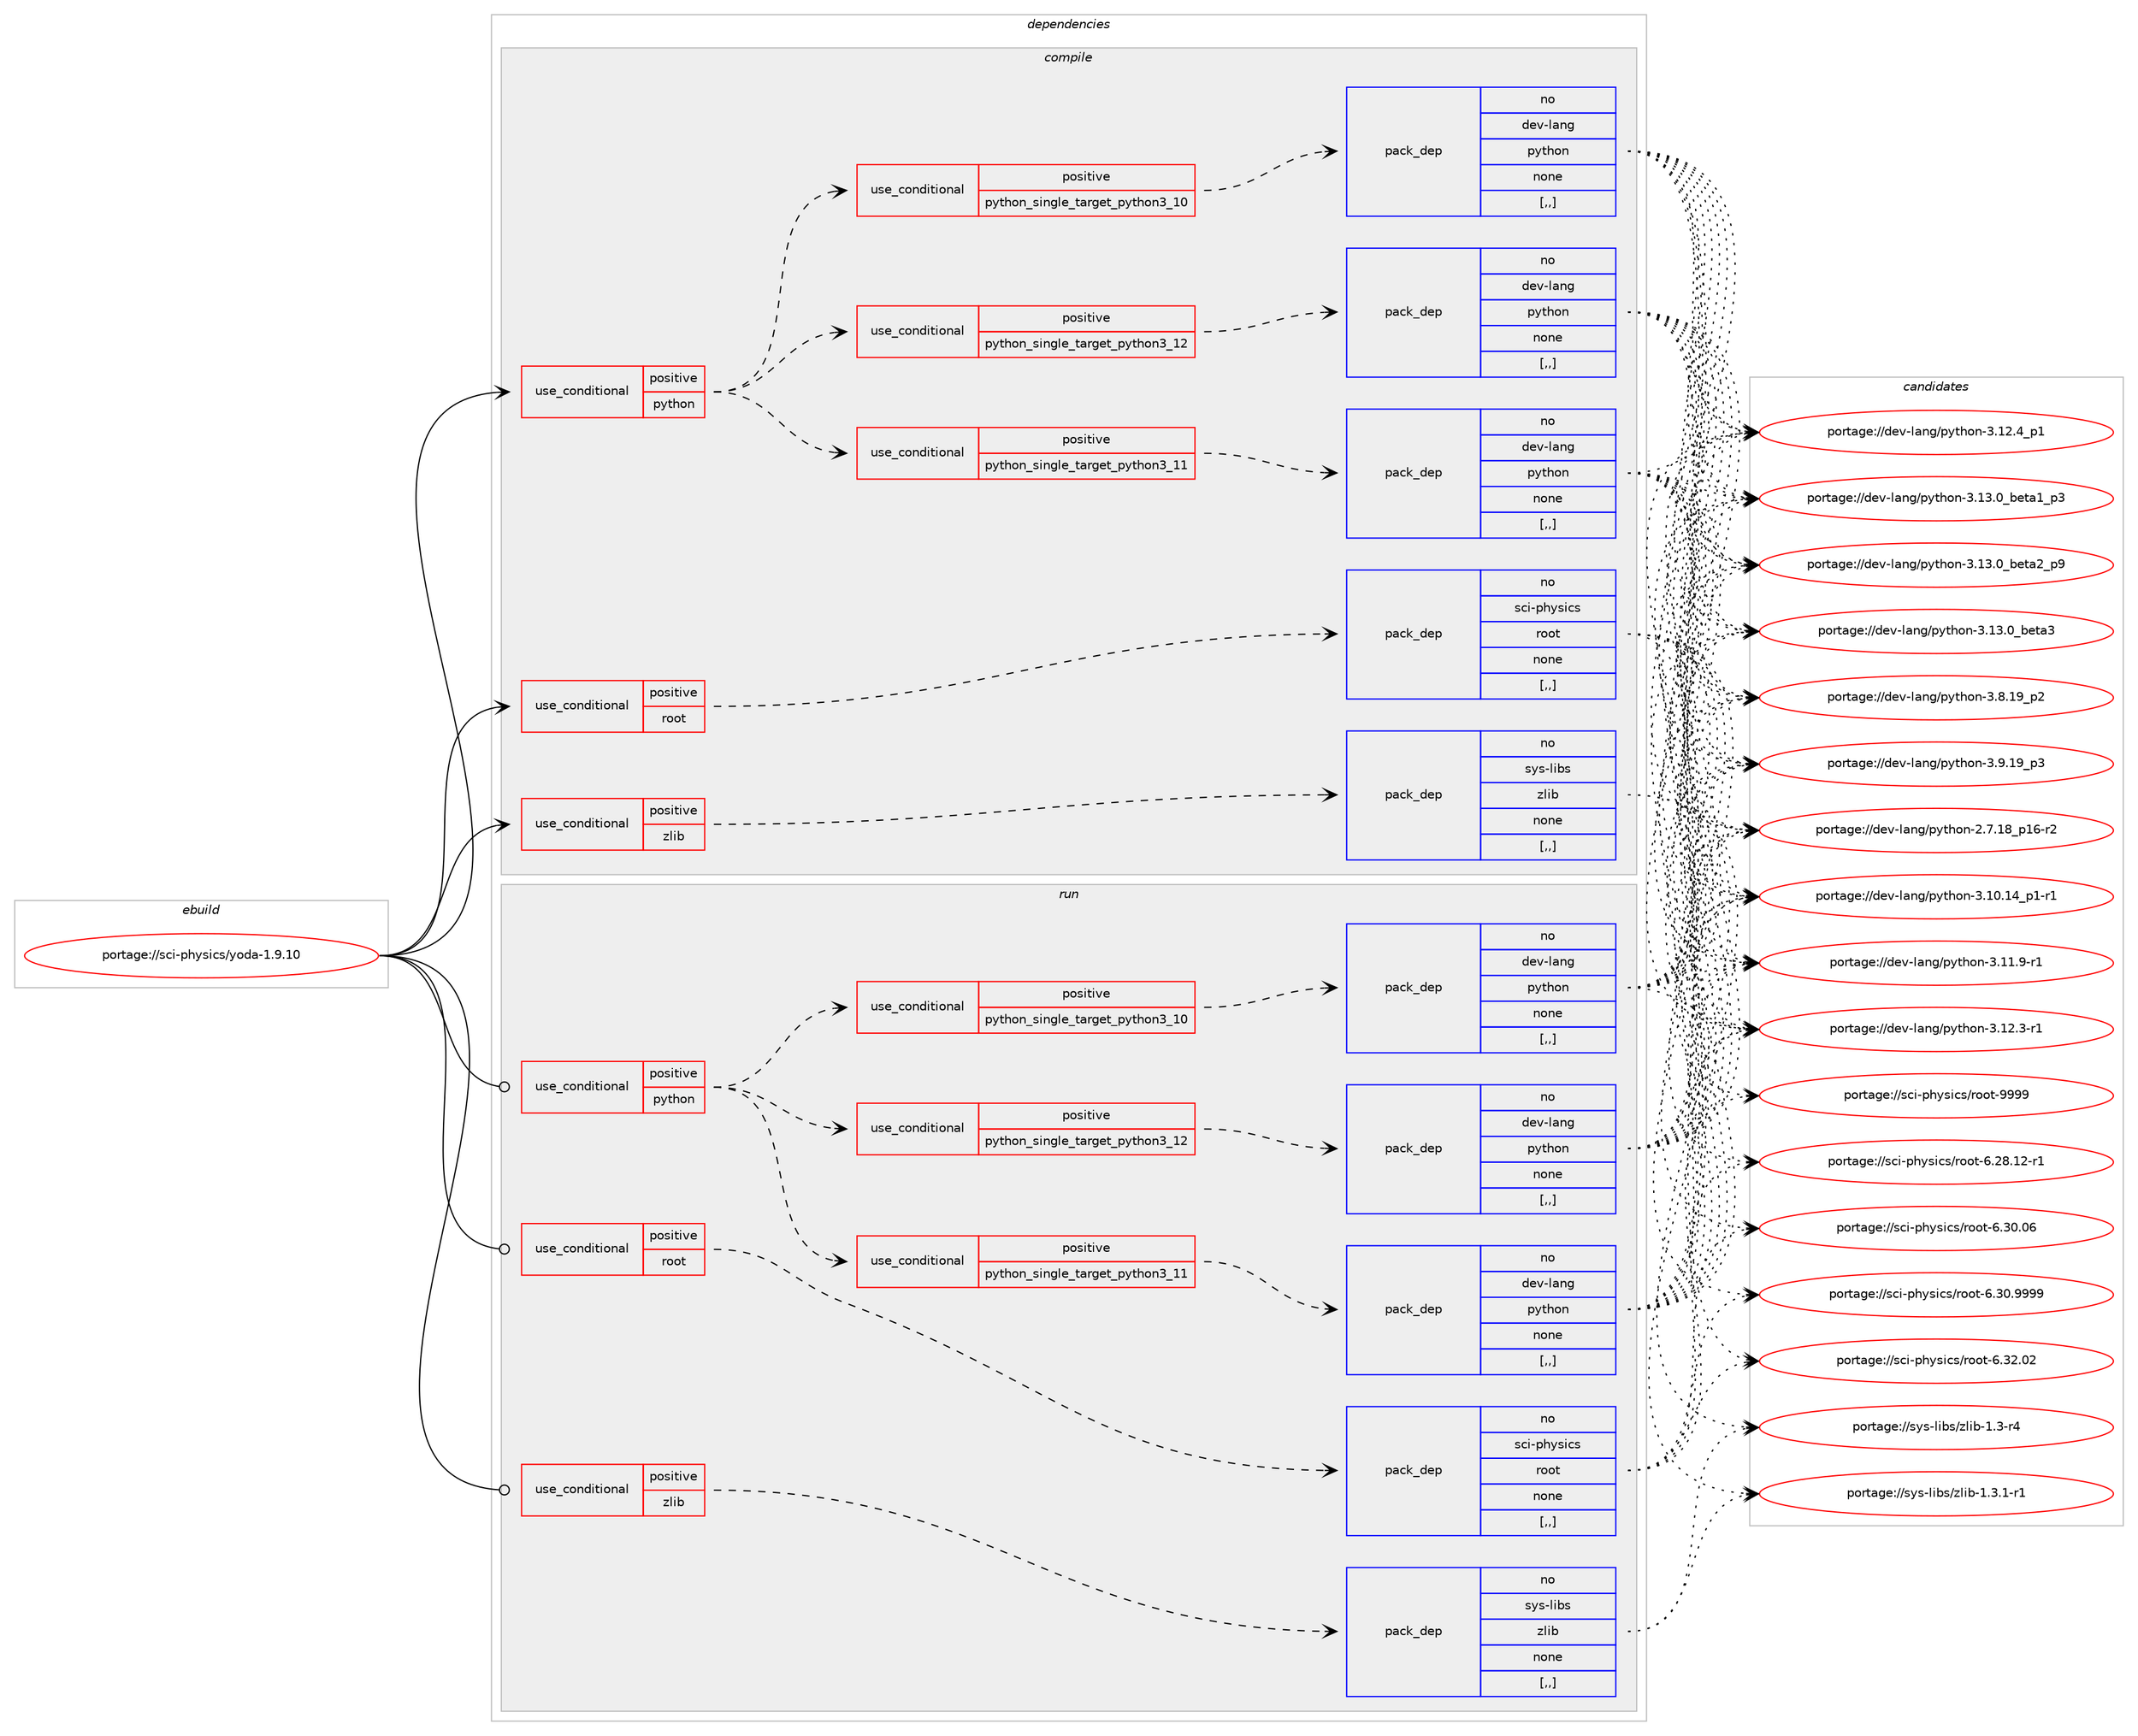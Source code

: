 digraph prolog {

# *************
# Graph options
# *************

newrank=true;
concentrate=true;
compound=true;
graph [rankdir=LR,fontname=Helvetica,fontsize=10,ranksep=1.5];#, ranksep=2.5, nodesep=0.2];
edge  [arrowhead=vee];
node  [fontname=Helvetica,fontsize=10];

# **********
# The ebuild
# **********

subgraph cluster_leftcol {
color=gray;
rank=same;
label=<<i>ebuild</i>>;
id [label="portage://sci-physics/yoda-1.9.10", color=red, width=4, href="../sci-physics/yoda-1.9.10.svg"];
}

# ****************
# The dependencies
# ****************

subgraph cluster_midcol {
color=gray;
label=<<i>dependencies</i>>;
subgraph cluster_compile {
fillcolor="#eeeeee";
style=filled;
label=<<i>compile</i>>;
subgraph cond107008 {
dependency402931 [label=<<TABLE BORDER="0" CELLBORDER="1" CELLSPACING="0" CELLPADDING="4"><TR><TD ROWSPAN="3" CELLPADDING="10">use_conditional</TD></TR><TR><TD>positive</TD></TR><TR><TD>python</TD></TR></TABLE>>, shape=none, color=red];
subgraph cond107009 {
dependency402932 [label=<<TABLE BORDER="0" CELLBORDER="1" CELLSPACING="0" CELLPADDING="4"><TR><TD ROWSPAN="3" CELLPADDING="10">use_conditional</TD></TR><TR><TD>positive</TD></TR><TR><TD>python_single_target_python3_10</TD></TR></TABLE>>, shape=none, color=red];
subgraph pack293079 {
dependency402933 [label=<<TABLE BORDER="0" CELLBORDER="1" CELLSPACING="0" CELLPADDING="4" WIDTH="220"><TR><TD ROWSPAN="6" CELLPADDING="30">pack_dep</TD></TR><TR><TD WIDTH="110">no</TD></TR><TR><TD>dev-lang</TD></TR><TR><TD>python</TD></TR><TR><TD>none</TD></TR><TR><TD>[,,]</TD></TR></TABLE>>, shape=none, color=blue];
}
dependency402932:e -> dependency402933:w [weight=20,style="dashed",arrowhead="vee"];
}
dependency402931:e -> dependency402932:w [weight=20,style="dashed",arrowhead="vee"];
subgraph cond107010 {
dependency402934 [label=<<TABLE BORDER="0" CELLBORDER="1" CELLSPACING="0" CELLPADDING="4"><TR><TD ROWSPAN="3" CELLPADDING="10">use_conditional</TD></TR><TR><TD>positive</TD></TR><TR><TD>python_single_target_python3_11</TD></TR></TABLE>>, shape=none, color=red];
subgraph pack293080 {
dependency402935 [label=<<TABLE BORDER="0" CELLBORDER="1" CELLSPACING="0" CELLPADDING="4" WIDTH="220"><TR><TD ROWSPAN="6" CELLPADDING="30">pack_dep</TD></TR><TR><TD WIDTH="110">no</TD></TR><TR><TD>dev-lang</TD></TR><TR><TD>python</TD></TR><TR><TD>none</TD></TR><TR><TD>[,,]</TD></TR></TABLE>>, shape=none, color=blue];
}
dependency402934:e -> dependency402935:w [weight=20,style="dashed",arrowhead="vee"];
}
dependency402931:e -> dependency402934:w [weight=20,style="dashed",arrowhead="vee"];
subgraph cond107011 {
dependency402936 [label=<<TABLE BORDER="0" CELLBORDER="1" CELLSPACING="0" CELLPADDING="4"><TR><TD ROWSPAN="3" CELLPADDING="10">use_conditional</TD></TR><TR><TD>positive</TD></TR><TR><TD>python_single_target_python3_12</TD></TR></TABLE>>, shape=none, color=red];
subgraph pack293081 {
dependency402937 [label=<<TABLE BORDER="0" CELLBORDER="1" CELLSPACING="0" CELLPADDING="4" WIDTH="220"><TR><TD ROWSPAN="6" CELLPADDING="30">pack_dep</TD></TR><TR><TD WIDTH="110">no</TD></TR><TR><TD>dev-lang</TD></TR><TR><TD>python</TD></TR><TR><TD>none</TD></TR><TR><TD>[,,]</TD></TR></TABLE>>, shape=none, color=blue];
}
dependency402936:e -> dependency402937:w [weight=20,style="dashed",arrowhead="vee"];
}
dependency402931:e -> dependency402936:w [weight=20,style="dashed",arrowhead="vee"];
}
id:e -> dependency402931:w [weight=20,style="solid",arrowhead="vee"];
subgraph cond107012 {
dependency402938 [label=<<TABLE BORDER="0" CELLBORDER="1" CELLSPACING="0" CELLPADDING="4"><TR><TD ROWSPAN="3" CELLPADDING="10">use_conditional</TD></TR><TR><TD>positive</TD></TR><TR><TD>root</TD></TR></TABLE>>, shape=none, color=red];
subgraph pack293082 {
dependency402939 [label=<<TABLE BORDER="0" CELLBORDER="1" CELLSPACING="0" CELLPADDING="4" WIDTH="220"><TR><TD ROWSPAN="6" CELLPADDING="30">pack_dep</TD></TR><TR><TD WIDTH="110">no</TD></TR><TR><TD>sci-physics</TD></TR><TR><TD>root</TD></TR><TR><TD>none</TD></TR><TR><TD>[,,]</TD></TR></TABLE>>, shape=none, color=blue];
}
dependency402938:e -> dependency402939:w [weight=20,style="dashed",arrowhead="vee"];
}
id:e -> dependency402938:w [weight=20,style="solid",arrowhead="vee"];
subgraph cond107013 {
dependency402940 [label=<<TABLE BORDER="0" CELLBORDER="1" CELLSPACING="0" CELLPADDING="4"><TR><TD ROWSPAN="3" CELLPADDING="10">use_conditional</TD></TR><TR><TD>positive</TD></TR><TR><TD>zlib</TD></TR></TABLE>>, shape=none, color=red];
subgraph pack293083 {
dependency402941 [label=<<TABLE BORDER="0" CELLBORDER="1" CELLSPACING="0" CELLPADDING="4" WIDTH="220"><TR><TD ROWSPAN="6" CELLPADDING="30">pack_dep</TD></TR><TR><TD WIDTH="110">no</TD></TR><TR><TD>sys-libs</TD></TR><TR><TD>zlib</TD></TR><TR><TD>none</TD></TR><TR><TD>[,,]</TD></TR></TABLE>>, shape=none, color=blue];
}
dependency402940:e -> dependency402941:w [weight=20,style="dashed",arrowhead="vee"];
}
id:e -> dependency402940:w [weight=20,style="solid",arrowhead="vee"];
}
subgraph cluster_compileandrun {
fillcolor="#eeeeee";
style=filled;
label=<<i>compile and run</i>>;
}
subgraph cluster_run {
fillcolor="#eeeeee";
style=filled;
label=<<i>run</i>>;
subgraph cond107014 {
dependency402942 [label=<<TABLE BORDER="0" CELLBORDER="1" CELLSPACING="0" CELLPADDING="4"><TR><TD ROWSPAN="3" CELLPADDING="10">use_conditional</TD></TR><TR><TD>positive</TD></TR><TR><TD>python</TD></TR></TABLE>>, shape=none, color=red];
subgraph cond107015 {
dependency402943 [label=<<TABLE BORDER="0" CELLBORDER="1" CELLSPACING="0" CELLPADDING="4"><TR><TD ROWSPAN="3" CELLPADDING="10">use_conditional</TD></TR><TR><TD>positive</TD></TR><TR><TD>python_single_target_python3_10</TD></TR></TABLE>>, shape=none, color=red];
subgraph pack293084 {
dependency402944 [label=<<TABLE BORDER="0" CELLBORDER="1" CELLSPACING="0" CELLPADDING="4" WIDTH="220"><TR><TD ROWSPAN="6" CELLPADDING="30">pack_dep</TD></TR><TR><TD WIDTH="110">no</TD></TR><TR><TD>dev-lang</TD></TR><TR><TD>python</TD></TR><TR><TD>none</TD></TR><TR><TD>[,,]</TD></TR></TABLE>>, shape=none, color=blue];
}
dependency402943:e -> dependency402944:w [weight=20,style="dashed",arrowhead="vee"];
}
dependency402942:e -> dependency402943:w [weight=20,style="dashed",arrowhead="vee"];
subgraph cond107016 {
dependency402945 [label=<<TABLE BORDER="0" CELLBORDER="1" CELLSPACING="0" CELLPADDING="4"><TR><TD ROWSPAN="3" CELLPADDING="10">use_conditional</TD></TR><TR><TD>positive</TD></TR><TR><TD>python_single_target_python3_11</TD></TR></TABLE>>, shape=none, color=red];
subgraph pack293085 {
dependency402946 [label=<<TABLE BORDER="0" CELLBORDER="1" CELLSPACING="0" CELLPADDING="4" WIDTH="220"><TR><TD ROWSPAN="6" CELLPADDING="30">pack_dep</TD></TR><TR><TD WIDTH="110">no</TD></TR><TR><TD>dev-lang</TD></TR><TR><TD>python</TD></TR><TR><TD>none</TD></TR><TR><TD>[,,]</TD></TR></TABLE>>, shape=none, color=blue];
}
dependency402945:e -> dependency402946:w [weight=20,style="dashed",arrowhead="vee"];
}
dependency402942:e -> dependency402945:w [weight=20,style="dashed",arrowhead="vee"];
subgraph cond107017 {
dependency402947 [label=<<TABLE BORDER="0" CELLBORDER="1" CELLSPACING="0" CELLPADDING="4"><TR><TD ROWSPAN="3" CELLPADDING="10">use_conditional</TD></TR><TR><TD>positive</TD></TR><TR><TD>python_single_target_python3_12</TD></TR></TABLE>>, shape=none, color=red];
subgraph pack293086 {
dependency402948 [label=<<TABLE BORDER="0" CELLBORDER="1" CELLSPACING="0" CELLPADDING="4" WIDTH="220"><TR><TD ROWSPAN="6" CELLPADDING="30">pack_dep</TD></TR><TR><TD WIDTH="110">no</TD></TR><TR><TD>dev-lang</TD></TR><TR><TD>python</TD></TR><TR><TD>none</TD></TR><TR><TD>[,,]</TD></TR></TABLE>>, shape=none, color=blue];
}
dependency402947:e -> dependency402948:w [weight=20,style="dashed",arrowhead="vee"];
}
dependency402942:e -> dependency402947:w [weight=20,style="dashed",arrowhead="vee"];
}
id:e -> dependency402942:w [weight=20,style="solid",arrowhead="odot"];
subgraph cond107018 {
dependency402949 [label=<<TABLE BORDER="0" CELLBORDER="1" CELLSPACING="0" CELLPADDING="4"><TR><TD ROWSPAN="3" CELLPADDING="10">use_conditional</TD></TR><TR><TD>positive</TD></TR><TR><TD>root</TD></TR></TABLE>>, shape=none, color=red];
subgraph pack293087 {
dependency402950 [label=<<TABLE BORDER="0" CELLBORDER="1" CELLSPACING="0" CELLPADDING="4" WIDTH="220"><TR><TD ROWSPAN="6" CELLPADDING="30">pack_dep</TD></TR><TR><TD WIDTH="110">no</TD></TR><TR><TD>sci-physics</TD></TR><TR><TD>root</TD></TR><TR><TD>none</TD></TR><TR><TD>[,,]</TD></TR></TABLE>>, shape=none, color=blue];
}
dependency402949:e -> dependency402950:w [weight=20,style="dashed",arrowhead="vee"];
}
id:e -> dependency402949:w [weight=20,style="solid",arrowhead="odot"];
subgraph cond107019 {
dependency402951 [label=<<TABLE BORDER="0" CELLBORDER="1" CELLSPACING="0" CELLPADDING="4"><TR><TD ROWSPAN="3" CELLPADDING="10">use_conditional</TD></TR><TR><TD>positive</TD></TR><TR><TD>zlib</TD></TR></TABLE>>, shape=none, color=red];
subgraph pack293088 {
dependency402952 [label=<<TABLE BORDER="0" CELLBORDER="1" CELLSPACING="0" CELLPADDING="4" WIDTH="220"><TR><TD ROWSPAN="6" CELLPADDING="30">pack_dep</TD></TR><TR><TD WIDTH="110">no</TD></TR><TR><TD>sys-libs</TD></TR><TR><TD>zlib</TD></TR><TR><TD>none</TD></TR><TR><TD>[,,]</TD></TR></TABLE>>, shape=none, color=blue];
}
dependency402951:e -> dependency402952:w [weight=20,style="dashed",arrowhead="vee"];
}
id:e -> dependency402951:w [weight=20,style="solid",arrowhead="odot"];
}
}

# **************
# The candidates
# **************

subgraph cluster_choices {
rank=same;
color=gray;
label=<<i>candidates</i>>;

subgraph choice293079 {
color=black;
nodesep=1;
choice100101118451089711010347112121116104111110455046554649569511249544511450 [label="portage://dev-lang/python-2.7.18_p16-r2", color=red, width=4,href="../dev-lang/python-2.7.18_p16-r2.svg"];
choice100101118451089711010347112121116104111110455146494846495295112494511449 [label="portage://dev-lang/python-3.10.14_p1-r1", color=red, width=4,href="../dev-lang/python-3.10.14_p1-r1.svg"];
choice100101118451089711010347112121116104111110455146494946574511449 [label="portage://dev-lang/python-3.11.9-r1", color=red, width=4,href="../dev-lang/python-3.11.9-r1.svg"];
choice100101118451089711010347112121116104111110455146495046514511449 [label="portage://dev-lang/python-3.12.3-r1", color=red, width=4,href="../dev-lang/python-3.12.3-r1.svg"];
choice100101118451089711010347112121116104111110455146495046529511249 [label="portage://dev-lang/python-3.12.4_p1", color=red, width=4,href="../dev-lang/python-3.12.4_p1.svg"];
choice10010111845108971101034711212111610411111045514649514648959810111697499511251 [label="portage://dev-lang/python-3.13.0_beta1_p3", color=red, width=4,href="../dev-lang/python-3.13.0_beta1_p3.svg"];
choice10010111845108971101034711212111610411111045514649514648959810111697509511257 [label="portage://dev-lang/python-3.13.0_beta2_p9", color=red, width=4,href="../dev-lang/python-3.13.0_beta2_p9.svg"];
choice1001011184510897110103471121211161041111104551464951464895981011169751 [label="portage://dev-lang/python-3.13.0_beta3", color=red, width=4,href="../dev-lang/python-3.13.0_beta3.svg"];
choice100101118451089711010347112121116104111110455146564649579511250 [label="portage://dev-lang/python-3.8.19_p2", color=red, width=4,href="../dev-lang/python-3.8.19_p2.svg"];
choice100101118451089711010347112121116104111110455146574649579511251 [label="portage://dev-lang/python-3.9.19_p3", color=red, width=4,href="../dev-lang/python-3.9.19_p3.svg"];
dependency402933:e -> choice100101118451089711010347112121116104111110455046554649569511249544511450:w [style=dotted,weight="100"];
dependency402933:e -> choice100101118451089711010347112121116104111110455146494846495295112494511449:w [style=dotted,weight="100"];
dependency402933:e -> choice100101118451089711010347112121116104111110455146494946574511449:w [style=dotted,weight="100"];
dependency402933:e -> choice100101118451089711010347112121116104111110455146495046514511449:w [style=dotted,weight="100"];
dependency402933:e -> choice100101118451089711010347112121116104111110455146495046529511249:w [style=dotted,weight="100"];
dependency402933:e -> choice10010111845108971101034711212111610411111045514649514648959810111697499511251:w [style=dotted,weight="100"];
dependency402933:e -> choice10010111845108971101034711212111610411111045514649514648959810111697509511257:w [style=dotted,weight="100"];
dependency402933:e -> choice1001011184510897110103471121211161041111104551464951464895981011169751:w [style=dotted,weight="100"];
dependency402933:e -> choice100101118451089711010347112121116104111110455146564649579511250:w [style=dotted,weight="100"];
dependency402933:e -> choice100101118451089711010347112121116104111110455146574649579511251:w [style=dotted,weight="100"];
}
subgraph choice293080 {
color=black;
nodesep=1;
choice100101118451089711010347112121116104111110455046554649569511249544511450 [label="portage://dev-lang/python-2.7.18_p16-r2", color=red, width=4,href="../dev-lang/python-2.7.18_p16-r2.svg"];
choice100101118451089711010347112121116104111110455146494846495295112494511449 [label="portage://dev-lang/python-3.10.14_p1-r1", color=red, width=4,href="../dev-lang/python-3.10.14_p1-r1.svg"];
choice100101118451089711010347112121116104111110455146494946574511449 [label="portage://dev-lang/python-3.11.9-r1", color=red, width=4,href="../dev-lang/python-3.11.9-r1.svg"];
choice100101118451089711010347112121116104111110455146495046514511449 [label="portage://dev-lang/python-3.12.3-r1", color=red, width=4,href="../dev-lang/python-3.12.3-r1.svg"];
choice100101118451089711010347112121116104111110455146495046529511249 [label="portage://dev-lang/python-3.12.4_p1", color=red, width=4,href="../dev-lang/python-3.12.4_p1.svg"];
choice10010111845108971101034711212111610411111045514649514648959810111697499511251 [label="portage://dev-lang/python-3.13.0_beta1_p3", color=red, width=4,href="../dev-lang/python-3.13.0_beta1_p3.svg"];
choice10010111845108971101034711212111610411111045514649514648959810111697509511257 [label="portage://dev-lang/python-3.13.0_beta2_p9", color=red, width=4,href="../dev-lang/python-3.13.0_beta2_p9.svg"];
choice1001011184510897110103471121211161041111104551464951464895981011169751 [label="portage://dev-lang/python-3.13.0_beta3", color=red, width=4,href="../dev-lang/python-3.13.0_beta3.svg"];
choice100101118451089711010347112121116104111110455146564649579511250 [label="portage://dev-lang/python-3.8.19_p2", color=red, width=4,href="../dev-lang/python-3.8.19_p2.svg"];
choice100101118451089711010347112121116104111110455146574649579511251 [label="portage://dev-lang/python-3.9.19_p3", color=red, width=4,href="../dev-lang/python-3.9.19_p3.svg"];
dependency402935:e -> choice100101118451089711010347112121116104111110455046554649569511249544511450:w [style=dotted,weight="100"];
dependency402935:e -> choice100101118451089711010347112121116104111110455146494846495295112494511449:w [style=dotted,weight="100"];
dependency402935:e -> choice100101118451089711010347112121116104111110455146494946574511449:w [style=dotted,weight="100"];
dependency402935:e -> choice100101118451089711010347112121116104111110455146495046514511449:w [style=dotted,weight="100"];
dependency402935:e -> choice100101118451089711010347112121116104111110455146495046529511249:w [style=dotted,weight="100"];
dependency402935:e -> choice10010111845108971101034711212111610411111045514649514648959810111697499511251:w [style=dotted,weight="100"];
dependency402935:e -> choice10010111845108971101034711212111610411111045514649514648959810111697509511257:w [style=dotted,weight="100"];
dependency402935:e -> choice1001011184510897110103471121211161041111104551464951464895981011169751:w [style=dotted,weight="100"];
dependency402935:e -> choice100101118451089711010347112121116104111110455146564649579511250:w [style=dotted,weight="100"];
dependency402935:e -> choice100101118451089711010347112121116104111110455146574649579511251:w [style=dotted,weight="100"];
}
subgraph choice293081 {
color=black;
nodesep=1;
choice100101118451089711010347112121116104111110455046554649569511249544511450 [label="portage://dev-lang/python-2.7.18_p16-r2", color=red, width=4,href="../dev-lang/python-2.7.18_p16-r2.svg"];
choice100101118451089711010347112121116104111110455146494846495295112494511449 [label="portage://dev-lang/python-3.10.14_p1-r1", color=red, width=4,href="../dev-lang/python-3.10.14_p1-r1.svg"];
choice100101118451089711010347112121116104111110455146494946574511449 [label="portage://dev-lang/python-3.11.9-r1", color=red, width=4,href="../dev-lang/python-3.11.9-r1.svg"];
choice100101118451089711010347112121116104111110455146495046514511449 [label="portage://dev-lang/python-3.12.3-r1", color=red, width=4,href="../dev-lang/python-3.12.3-r1.svg"];
choice100101118451089711010347112121116104111110455146495046529511249 [label="portage://dev-lang/python-3.12.4_p1", color=red, width=4,href="../dev-lang/python-3.12.4_p1.svg"];
choice10010111845108971101034711212111610411111045514649514648959810111697499511251 [label="portage://dev-lang/python-3.13.0_beta1_p3", color=red, width=4,href="../dev-lang/python-3.13.0_beta1_p3.svg"];
choice10010111845108971101034711212111610411111045514649514648959810111697509511257 [label="portage://dev-lang/python-3.13.0_beta2_p9", color=red, width=4,href="../dev-lang/python-3.13.0_beta2_p9.svg"];
choice1001011184510897110103471121211161041111104551464951464895981011169751 [label="portage://dev-lang/python-3.13.0_beta3", color=red, width=4,href="../dev-lang/python-3.13.0_beta3.svg"];
choice100101118451089711010347112121116104111110455146564649579511250 [label="portage://dev-lang/python-3.8.19_p2", color=red, width=4,href="../dev-lang/python-3.8.19_p2.svg"];
choice100101118451089711010347112121116104111110455146574649579511251 [label="portage://dev-lang/python-3.9.19_p3", color=red, width=4,href="../dev-lang/python-3.9.19_p3.svg"];
dependency402937:e -> choice100101118451089711010347112121116104111110455046554649569511249544511450:w [style=dotted,weight="100"];
dependency402937:e -> choice100101118451089711010347112121116104111110455146494846495295112494511449:w [style=dotted,weight="100"];
dependency402937:e -> choice100101118451089711010347112121116104111110455146494946574511449:w [style=dotted,weight="100"];
dependency402937:e -> choice100101118451089711010347112121116104111110455146495046514511449:w [style=dotted,weight="100"];
dependency402937:e -> choice100101118451089711010347112121116104111110455146495046529511249:w [style=dotted,weight="100"];
dependency402937:e -> choice10010111845108971101034711212111610411111045514649514648959810111697499511251:w [style=dotted,weight="100"];
dependency402937:e -> choice10010111845108971101034711212111610411111045514649514648959810111697509511257:w [style=dotted,weight="100"];
dependency402937:e -> choice1001011184510897110103471121211161041111104551464951464895981011169751:w [style=dotted,weight="100"];
dependency402937:e -> choice100101118451089711010347112121116104111110455146564649579511250:w [style=dotted,weight="100"];
dependency402937:e -> choice100101118451089711010347112121116104111110455146574649579511251:w [style=dotted,weight="100"];
}
subgraph choice293082 {
color=black;
nodesep=1;
choice1159910545112104121115105991154711411111111645544650564649504511449 [label="portage://sci-physics/root-6.28.12-r1", color=red, width=4,href="../sci-physics/root-6.28.12-r1.svg"];
choice115991054511210412111510599115471141111111164554465148464854 [label="portage://sci-physics/root-6.30.06", color=red, width=4,href="../sci-physics/root-6.30.06.svg"];
choice1159910545112104121115105991154711411111111645544651484657575757 [label="portage://sci-physics/root-6.30.9999", color=red, width=4,href="../sci-physics/root-6.30.9999.svg"];
choice115991054511210412111510599115471141111111164554465150464850 [label="portage://sci-physics/root-6.32.02", color=red, width=4,href="../sci-physics/root-6.32.02.svg"];
choice115991054511210412111510599115471141111111164557575757 [label="portage://sci-physics/root-9999", color=red, width=4,href="../sci-physics/root-9999.svg"];
dependency402939:e -> choice1159910545112104121115105991154711411111111645544650564649504511449:w [style=dotted,weight="100"];
dependency402939:e -> choice115991054511210412111510599115471141111111164554465148464854:w [style=dotted,weight="100"];
dependency402939:e -> choice1159910545112104121115105991154711411111111645544651484657575757:w [style=dotted,weight="100"];
dependency402939:e -> choice115991054511210412111510599115471141111111164554465150464850:w [style=dotted,weight="100"];
dependency402939:e -> choice115991054511210412111510599115471141111111164557575757:w [style=dotted,weight="100"];
}
subgraph choice293083 {
color=black;
nodesep=1;
choice11512111545108105981154712210810598454946514511452 [label="portage://sys-libs/zlib-1.3-r4", color=red, width=4,href="../sys-libs/zlib-1.3-r4.svg"];
choice115121115451081059811547122108105984549465146494511449 [label="portage://sys-libs/zlib-1.3.1-r1", color=red, width=4,href="../sys-libs/zlib-1.3.1-r1.svg"];
dependency402941:e -> choice11512111545108105981154712210810598454946514511452:w [style=dotted,weight="100"];
dependency402941:e -> choice115121115451081059811547122108105984549465146494511449:w [style=dotted,weight="100"];
}
subgraph choice293084 {
color=black;
nodesep=1;
choice100101118451089711010347112121116104111110455046554649569511249544511450 [label="portage://dev-lang/python-2.7.18_p16-r2", color=red, width=4,href="../dev-lang/python-2.7.18_p16-r2.svg"];
choice100101118451089711010347112121116104111110455146494846495295112494511449 [label="portage://dev-lang/python-3.10.14_p1-r1", color=red, width=4,href="../dev-lang/python-3.10.14_p1-r1.svg"];
choice100101118451089711010347112121116104111110455146494946574511449 [label="portage://dev-lang/python-3.11.9-r1", color=red, width=4,href="../dev-lang/python-3.11.9-r1.svg"];
choice100101118451089711010347112121116104111110455146495046514511449 [label="portage://dev-lang/python-3.12.3-r1", color=red, width=4,href="../dev-lang/python-3.12.3-r1.svg"];
choice100101118451089711010347112121116104111110455146495046529511249 [label="portage://dev-lang/python-3.12.4_p1", color=red, width=4,href="../dev-lang/python-3.12.4_p1.svg"];
choice10010111845108971101034711212111610411111045514649514648959810111697499511251 [label="portage://dev-lang/python-3.13.0_beta1_p3", color=red, width=4,href="../dev-lang/python-3.13.0_beta1_p3.svg"];
choice10010111845108971101034711212111610411111045514649514648959810111697509511257 [label="portage://dev-lang/python-3.13.0_beta2_p9", color=red, width=4,href="../dev-lang/python-3.13.0_beta2_p9.svg"];
choice1001011184510897110103471121211161041111104551464951464895981011169751 [label="portage://dev-lang/python-3.13.0_beta3", color=red, width=4,href="../dev-lang/python-3.13.0_beta3.svg"];
choice100101118451089711010347112121116104111110455146564649579511250 [label="portage://dev-lang/python-3.8.19_p2", color=red, width=4,href="../dev-lang/python-3.8.19_p2.svg"];
choice100101118451089711010347112121116104111110455146574649579511251 [label="portage://dev-lang/python-3.9.19_p3", color=red, width=4,href="../dev-lang/python-3.9.19_p3.svg"];
dependency402944:e -> choice100101118451089711010347112121116104111110455046554649569511249544511450:w [style=dotted,weight="100"];
dependency402944:e -> choice100101118451089711010347112121116104111110455146494846495295112494511449:w [style=dotted,weight="100"];
dependency402944:e -> choice100101118451089711010347112121116104111110455146494946574511449:w [style=dotted,weight="100"];
dependency402944:e -> choice100101118451089711010347112121116104111110455146495046514511449:w [style=dotted,weight="100"];
dependency402944:e -> choice100101118451089711010347112121116104111110455146495046529511249:w [style=dotted,weight="100"];
dependency402944:e -> choice10010111845108971101034711212111610411111045514649514648959810111697499511251:w [style=dotted,weight="100"];
dependency402944:e -> choice10010111845108971101034711212111610411111045514649514648959810111697509511257:w [style=dotted,weight="100"];
dependency402944:e -> choice1001011184510897110103471121211161041111104551464951464895981011169751:w [style=dotted,weight="100"];
dependency402944:e -> choice100101118451089711010347112121116104111110455146564649579511250:w [style=dotted,weight="100"];
dependency402944:e -> choice100101118451089711010347112121116104111110455146574649579511251:w [style=dotted,weight="100"];
}
subgraph choice293085 {
color=black;
nodesep=1;
choice100101118451089711010347112121116104111110455046554649569511249544511450 [label="portage://dev-lang/python-2.7.18_p16-r2", color=red, width=4,href="../dev-lang/python-2.7.18_p16-r2.svg"];
choice100101118451089711010347112121116104111110455146494846495295112494511449 [label="portage://dev-lang/python-3.10.14_p1-r1", color=red, width=4,href="../dev-lang/python-3.10.14_p1-r1.svg"];
choice100101118451089711010347112121116104111110455146494946574511449 [label="portage://dev-lang/python-3.11.9-r1", color=red, width=4,href="../dev-lang/python-3.11.9-r1.svg"];
choice100101118451089711010347112121116104111110455146495046514511449 [label="portage://dev-lang/python-3.12.3-r1", color=red, width=4,href="../dev-lang/python-3.12.3-r1.svg"];
choice100101118451089711010347112121116104111110455146495046529511249 [label="portage://dev-lang/python-3.12.4_p1", color=red, width=4,href="../dev-lang/python-3.12.4_p1.svg"];
choice10010111845108971101034711212111610411111045514649514648959810111697499511251 [label="portage://dev-lang/python-3.13.0_beta1_p3", color=red, width=4,href="../dev-lang/python-3.13.0_beta1_p3.svg"];
choice10010111845108971101034711212111610411111045514649514648959810111697509511257 [label="portage://dev-lang/python-3.13.0_beta2_p9", color=red, width=4,href="../dev-lang/python-3.13.0_beta2_p9.svg"];
choice1001011184510897110103471121211161041111104551464951464895981011169751 [label="portage://dev-lang/python-3.13.0_beta3", color=red, width=4,href="../dev-lang/python-3.13.0_beta3.svg"];
choice100101118451089711010347112121116104111110455146564649579511250 [label="portage://dev-lang/python-3.8.19_p2", color=red, width=4,href="../dev-lang/python-3.8.19_p2.svg"];
choice100101118451089711010347112121116104111110455146574649579511251 [label="portage://dev-lang/python-3.9.19_p3", color=red, width=4,href="../dev-lang/python-3.9.19_p3.svg"];
dependency402946:e -> choice100101118451089711010347112121116104111110455046554649569511249544511450:w [style=dotted,weight="100"];
dependency402946:e -> choice100101118451089711010347112121116104111110455146494846495295112494511449:w [style=dotted,weight="100"];
dependency402946:e -> choice100101118451089711010347112121116104111110455146494946574511449:w [style=dotted,weight="100"];
dependency402946:e -> choice100101118451089711010347112121116104111110455146495046514511449:w [style=dotted,weight="100"];
dependency402946:e -> choice100101118451089711010347112121116104111110455146495046529511249:w [style=dotted,weight="100"];
dependency402946:e -> choice10010111845108971101034711212111610411111045514649514648959810111697499511251:w [style=dotted,weight="100"];
dependency402946:e -> choice10010111845108971101034711212111610411111045514649514648959810111697509511257:w [style=dotted,weight="100"];
dependency402946:e -> choice1001011184510897110103471121211161041111104551464951464895981011169751:w [style=dotted,weight="100"];
dependency402946:e -> choice100101118451089711010347112121116104111110455146564649579511250:w [style=dotted,weight="100"];
dependency402946:e -> choice100101118451089711010347112121116104111110455146574649579511251:w [style=dotted,weight="100"];
}
subgraph choice293086 {
color=black;
nodesep=1;
choice100101118451089711010347112121116104111110455046554649569511249544511450 [label="portage://dev-lang/python-2.7.18_p16-r2", color=red, width=4,href="../dev-lang/python-2.7.18_p16-r2.svg"];
choice100101118451089711010347112121116104111110455146494846495295112494511449 [label="portage://dev-lang/python-3.10.14_p1-r1", color=red, width=4,href="../dev-lang/python-3.10.14_p1-r1.svg"];
choice100101118451089711010347112121116104111110455146494946574511449 [label="portage://dev-lang/python-3.11.9-r1", color=red, width=4,href="../dev-lang/python-3.11.9-r1.svg"];
choice100101118451089711010347112121116104111110455146495046514511449 [label="portage://dev-lang/python-3.12.3-r1", color=red, width=4,href="../dev-lang/python-3.12.3-r1.svg"];
choice100101118451089711010347112121116104111110455146495046529511249 [label="portage://dev-lang/python-3.12.4_p1", color=red, width=4,href="../dev-lang/python-3.12.4_p1.svg"];
choice10010111845108971101034711212111610411111045514649514648959810111697499511251 [label="portage://dev-lang/python-3.13.0_beta1_p3", color=red, width=4,href="../dev-lang/python-3.13.0_beta1_p3.svg"];
choice10010111845108971101034711212111610411111045514649514648959810111697509511257 [label="portage://dev-lang/python-3.13.0_beta2_p9", color=red, width=4,href="../dev-lang/python-3.13.0_beta2_p9.svg"];
choice1001011184510897110103471121211161041111104551464951464895981011169751 [label="portage://dev-lang/python-3.13.0_beta3", color=red, width=4,href="../dev-lang/python-3.13.0_beta3.svg"];
choice100101118451089711010347112121116104111110455146564649579511250 [label="portage://dev-lang/python-3.8.19_p2", color=red, width=4,href="../dev-lang/python-3.8.19_p2.svg"];
choice100101118451089711010347112121116104111110455146574649579511251 [label="portage://dev-lang/python-3.9.19_p3", color=red, width=4,href="../dev-lang/python-3.9.19_p3.svg"];
dependency402948:e -> choice100101118451089711010347112121116104111110455046554649569511249544511450:w [style=dotted,weight="100"];
dependency402948:e -> choice100101118451089711010347112121116104111110455146494846495295112494511449:w [style=dotted,weight="100"];
dependency402948:e -> choice100101118451089711010347112121116104111110455146494946574511449:w [style=dotted,weight="100"];
dependency402948:e -> choice100101118451089711010347112121116104111110455146495046514511449:w [style=dotted,weight="100"];
dependency402948:e -> choice100101118451089711010347112121116104111110455146495046529511249:w [style=dotted,weight="100"];
dependency402948:e -> choice10010111845108971101034711212111610411111045514649514648959810111697499511251:w [style=dotted,weight="100"];
dependency402948:e -> choice10010111845108971101034711212111610411111045514649514648959810111697509511257:w [style=dotted,weight="100"];
dependency402948:e -> choice1001011184510897110103471121211161041111104551464951464895981011169751:w [style=dotted,weight="100"];
dependency402948:e -> choice100101118451089711010347112121116104111110455146564649579511250:w [style=dotted,weight="100"];
dependency402948:e -> choice100101118451089711010347112121116104111110455146574649579511251:w [style=dotted,weight="100"];
}
subgraph choice293087 {
color=black;
nodesep=1;
choice1159910545112104121115105991154711411111111645544650564649504511449 [label="portage://sci-physics/root-6.28.12-r1", color=red, width=4,href="../sci-physics/root-6.28.12-r1.svg"];
choice115991054511210412111510599115471141111111164554465148464854 [label="portage://sci-physics/root-6.30.06", color=red, width=4,href="../sci-physics/root-6.30.06.svg"];
choice1159910545112104121115105991154711411111111645544651484657575757 [label="portage://sci-physics/root-6.30.9999", color=red, width=4,href="../sci-physics/root-6.30.9999.svg"];
choice115991054511210412111510599115471141111111164554465150464850 [label="portage://sci-physics/root-6.32.02", color=red, width=4,href="../sci-physics/root-6.32.02.svg"];
choice115991054511210412111510599115471141111111164557575757 [label="portage://sci-physics/root-9999", color=red, width=4,href="../sci-physics/root-9999.svg"];
dependency402950:e -> choice1159910545112104121115105991154711411111111645544650564649504511449:w [style=dotted,weight="100"];
dependency402950:e -> choice115991054511210412111510599115471141111111164554465148464854:w [style=dotted,weight="100"];
dependency402950:e -> choice1159910545112104121115105991154711411111111645544651484657575757:w [style=dotted,weight="100"];
dependency402950:e -> choice115991054511210412111510599115471141111111164554465150464850:w [style=dotted,weight="100"];
dependency402950:e -> choice115991054511210412111510599115471141111111164557575757:w [style=dotted,weight="100"];
}
subgraph choice293088 {
color=black;
nodesep=1;
choice11512111545108105981154712210810598454946514511452 [label="portage://sys-libs/zlib-1.3-r4", color=red, width=4,href="../sys-libs/zlib-1.3-r4.svg"];
choice115121115451081059811547122108105984549465146494511449 [label="portage://sys-libs/zlib-1.3.1-r1", color=red, width=4,href="../sys-libs/zlib-1.3.1-r1.svg"];
dependency402952:e -> choice11512111545108105981154712210810598454946514511452:w [style=dotted,weight="100"];
dependency402952:e -> choice115121115451081059811547122108105984549465146494511449:w [style=dotted,weight="100"];
}
}

}
